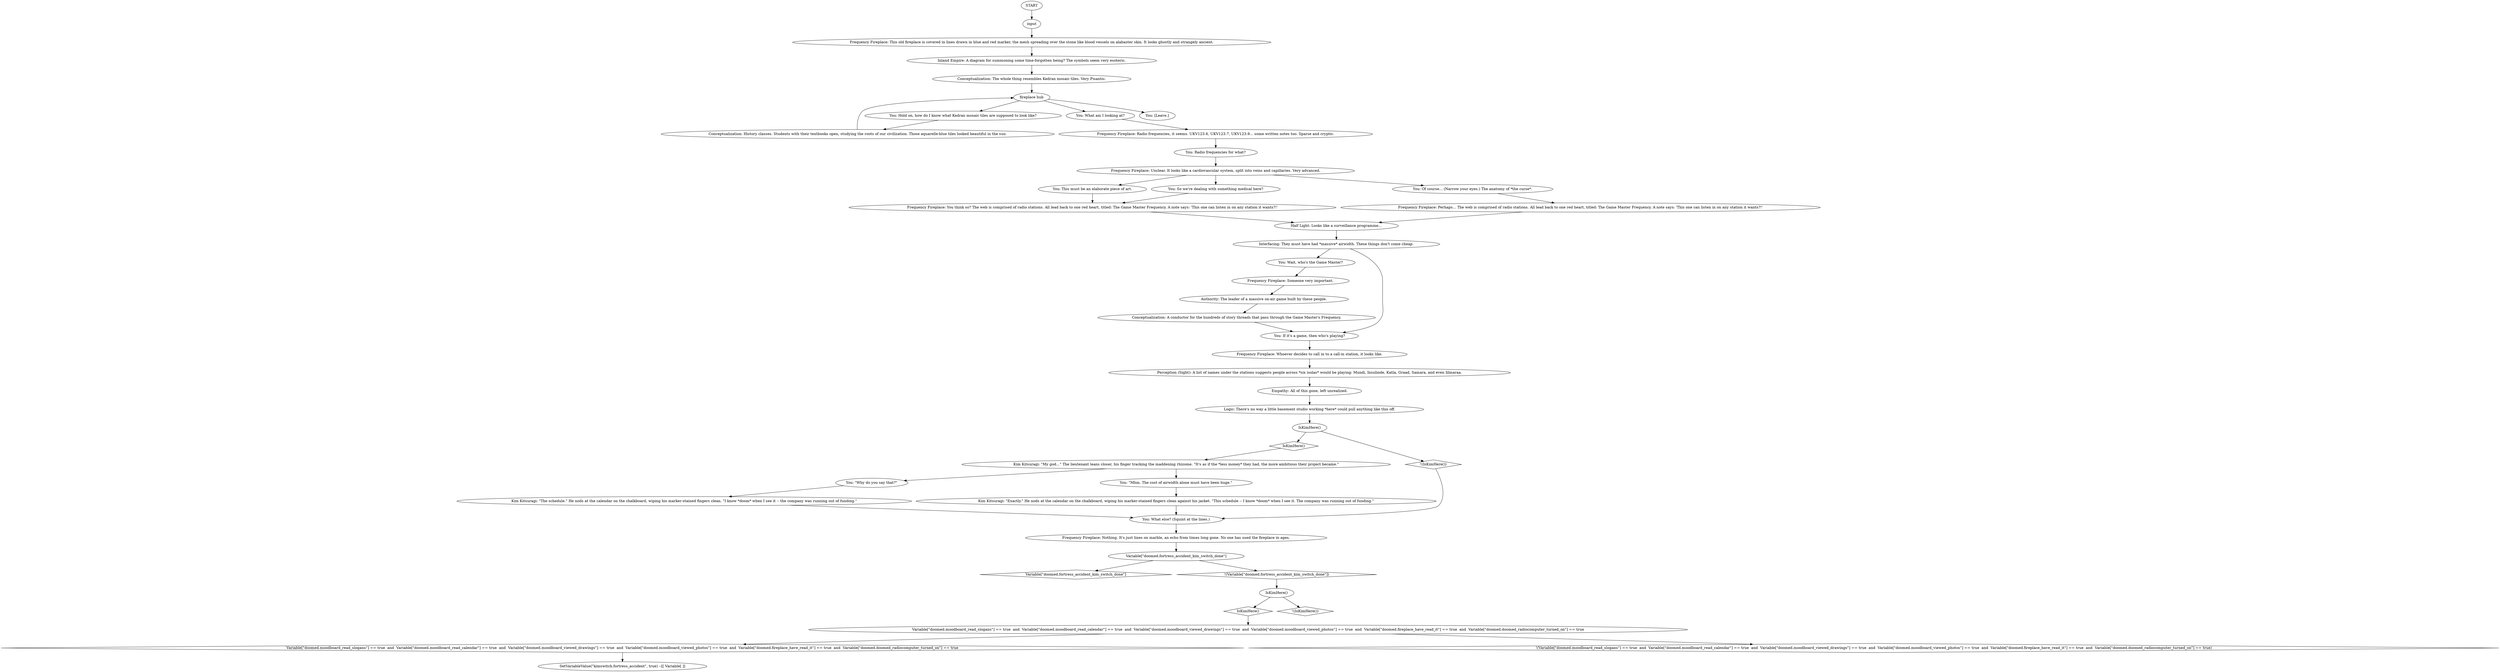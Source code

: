# DOOMED / FREQUENCY FIREPLACE
# Different radio frequencies cover the fireplace like Kedran mosaic tiles.
# ==================================================
digraph G {
	  0 [label="START"];
	  1 [label="input"];
	  2 [label="Conceptualization: A conductor for the hundreds of story threads that pass through the Game Master's Frequency."];
	  3 [label="Frequency Fireplace: Unclear. It looks like a cardiovascular system, split into veins and capillaries. Very advanced."];
	  4 [label="Frequency Fireplace: Radio frequencies, it seems. UKV123.6, UKV123.7, UKV123.9... some written notes too. Sparse and cryptic."];
	  5 [label="Authority: The leader of a massive on-air game built by these people."];
	  6 [label="You: What am I looking at?"];
	  7 [label="You: Wait, who's the Game Master?"];
	  8 [label="You: This must be an elaborate piece of art."];
	  9 [label="Frequency Fireplace: This old fireplace is covered in lines drawn in blue and red marker, the mesh spreading over the stone like blood vessels on alabaster skin. It looks ghostly and strangely ancient."];
	  10 [label="Half Light: Looks like a surveillance programme..."];
	  11 [label="Perception (Sight): A list of names under the stations suggests people across *six isolas* would be playing: Mundi, Insulinde, Katla, Graad, Samara, and even Iilmaraa."];
	  12 [label="Frequency Fireplace: Nothing. It's just lines on marble, an echo from times long gone. No one has used the fireplace in ages."];
	  13 [label="You: Hold on, how do I know what Kedran mosaic tiles are supposed to look like?"];
	  14 [label="You: \"Why do you say that?\""];
	  15 [label="Variable[\"doomed.fortress_accident_kim_switch_done\"]"];
	  16 [label="Variable[\"doomed.fortress_accident_kim_switch_done\"]", shape=diamond];
	  17 [label="!(Variable[\"doomed.fortress_accident_kim_switch_done\"])", shape=diamond];
	  18 [label="Conceptualization: History classes. Students with their textbooks open, studying the roots of our civilization. Those aquarelle-blue tiles looked beautiful in the sun."];
	  19 [label="Frequency Fireplace: You think so? The web is comprised of radio stations. All lead back to one red heart, titled: The Game Master Frequency. A note says: 'This one can listen in on any station it wants?!'"];
	  20 [label="Kim Kitsuragi: \"My god...\" The lieutenant leans closer, his finger tracking the maddening rhizome. \"It's as if the *less money* they had, the more ambitious their project became.\""];
	  21 [label="Kim Kitsuragi: \"Exactly.\" He nods at the calendar on the chalkboard, wiping his marker-stained fingers clean against his jacket. \"This schedule -- I know *doom* when I see it. The company was running out of funding.\""];
	  22 [label="Empathy: All of this gone, left unrealized."];
	  23 [label="Frequency Fireplace: Whoever decides to call in to a call-in station, it looks like."];
	  24 [label="You: \"Mhm. The cost of airwidth alone must have been huge.\""];
	  26 [label="You: Radio frequencies for what?"];
	  27 [label="Conceptualization: The whole thing resembles Kedran mosaic tiles. Very Pisantic."];
	  28 [label="IsKimHere()"];
	  29 [label="IsKimHere()", shape=diamond];
	  30 [label="!(IsKimHere())", shape=diamond];
	  31 [label="Kim Kitsuragi: \"The schedule.\" He nods at the calendar on the chalkboard, wiping his marker-stained fingers clean. \"I know *doom* when I see it -- the company was running out of funding.\""];
	  32 [label="You: If it's a game, then who's playing?"];
	  33 [label="Logic: There's no way a little basement studio working *here* could pull anything like this off."];
	  34 [label="IsKimHere()"];
	  35 [label="IsKimHere()", shape=diamond];
	  36 [label="!(IsKimHere())", shape=diamond];
	  37 [label="Variable[\"doomed.moodboard_read_slogans\"] == true  and  Variable[\"doomed.moodboard_read_calendar\"] == true  and  Variable[\"doomed.moodboard_viewed_drawings\"] == true  and  Variable[\"doomed.moodboard_viewed_photos\"] == true  and  Variable[\"doomed.fireplace_have_read_it\"] == true  and  Variable[\"doomed.doomed_radiocomputer_turned_on\"] == true"];
	  38 [label="Variable[\"doomed.moodboard_read_slogans\"] == true  and  Variable[\"doomed.moodboard_read_calendar\"] == true  and  Variable[\"doomed.moodboard_viewed_drawings\"] == true  and  Variable[\"doomed.moodboard_viewed_photos\"] == true  and  Variable[\"doomed.fireplace_have_read_it\"] == true  and  Variable[\"doomed.doomed_radiocomputer_turned_on\"] == true", shape=diamond];
	  39 [label="!(Variable[\"doomed.moodboard_read_slogans\"] == true  and  Variable[\"doomed.moodboard_read_calendar\"] == true  and  Variable[\"doomed.moodboard_viewed_drawings\"] == true  and  Variable[\"doomed.moodboard_viewed_photos\"] == true  and  Variable[\"doomed.fireplace_have_read_it\"] == true  and  Variable[\"doomed.doomed_radiocomputer_turned_on\"] == true)", shape=diamond];
	  40 [label="Frequency Fireplace: Perhaps... The web is comprised of radio stations. All lead back to one red heart, titled: The Game Master Frequency. A note says: 'This one can listen in on any station it wants?!'"];
	  41 [label="You: So we're dealing with something medical here?"];
	  42 [label="Frequency Fireplace: Someone very important."];
	  43 [label="fireplace hub"];
	  44 [label="You: What else? (Squint at the lines.)"];
	  45 [label="You: Of course... (Narrow your eyes.) The anatomy of *the curse*."];
	  46 [label="Inland Empire: A diagram for summoning some time-forgotten being? The symbols seem very esoteric."];
	  47 [label="SetVariableValue(\"kimswitch.fortress_accident\", true) --[[ Variable[ ]]"];
	  48 [label="You: [Leave.]"];
	  49 [label="Interfacing: They must have had *massive* airwidth. These things don't come cheap."];
	  0 -> 1
	  1 -> 9
	  2 -> 32
	  3 -> 8
	  3 -> 41
	  3 -> 45
	  4 -> 26
	  5 -> 2
	  6 -> 4
	  7 -> 42
	  8 -> 19
	  9 -> 46
	  10 -> 49
	  11 -> 22
	  12 -> 15
	  13 -> 18
	  14 -> 31
	  15 -> 16
	  15 -> 17
	  17 -> 34
	  18 -> 43
	  19 -> 10
	  20 -> 24
	  20 -> 14
	  21 -> 44
	  22 -> 33
	  23 -> 11
	  24 -> 21
	  26 -> 3
	  27 -> 43
	  28 -> 29
	  28 -> 30
	  29 -> 20
	  30 -> 44
	  31 -> 44
	  32 -> 23
	  33 -> 28
	  34 -> 35
	  34 -> 36
	  35 -> 37
	  37 -> 38
	  37 -> 39
	  38 -> 47
	  40 -> 10
	  41 -> 19
	  42 -> 5
	  43 -> 48
	  43 -> 13
	  43 -> 6
	  44 -> 12
	  45 -> 40
	  46 -> 27
	  49 -> 32
	  49 -> 7
}

